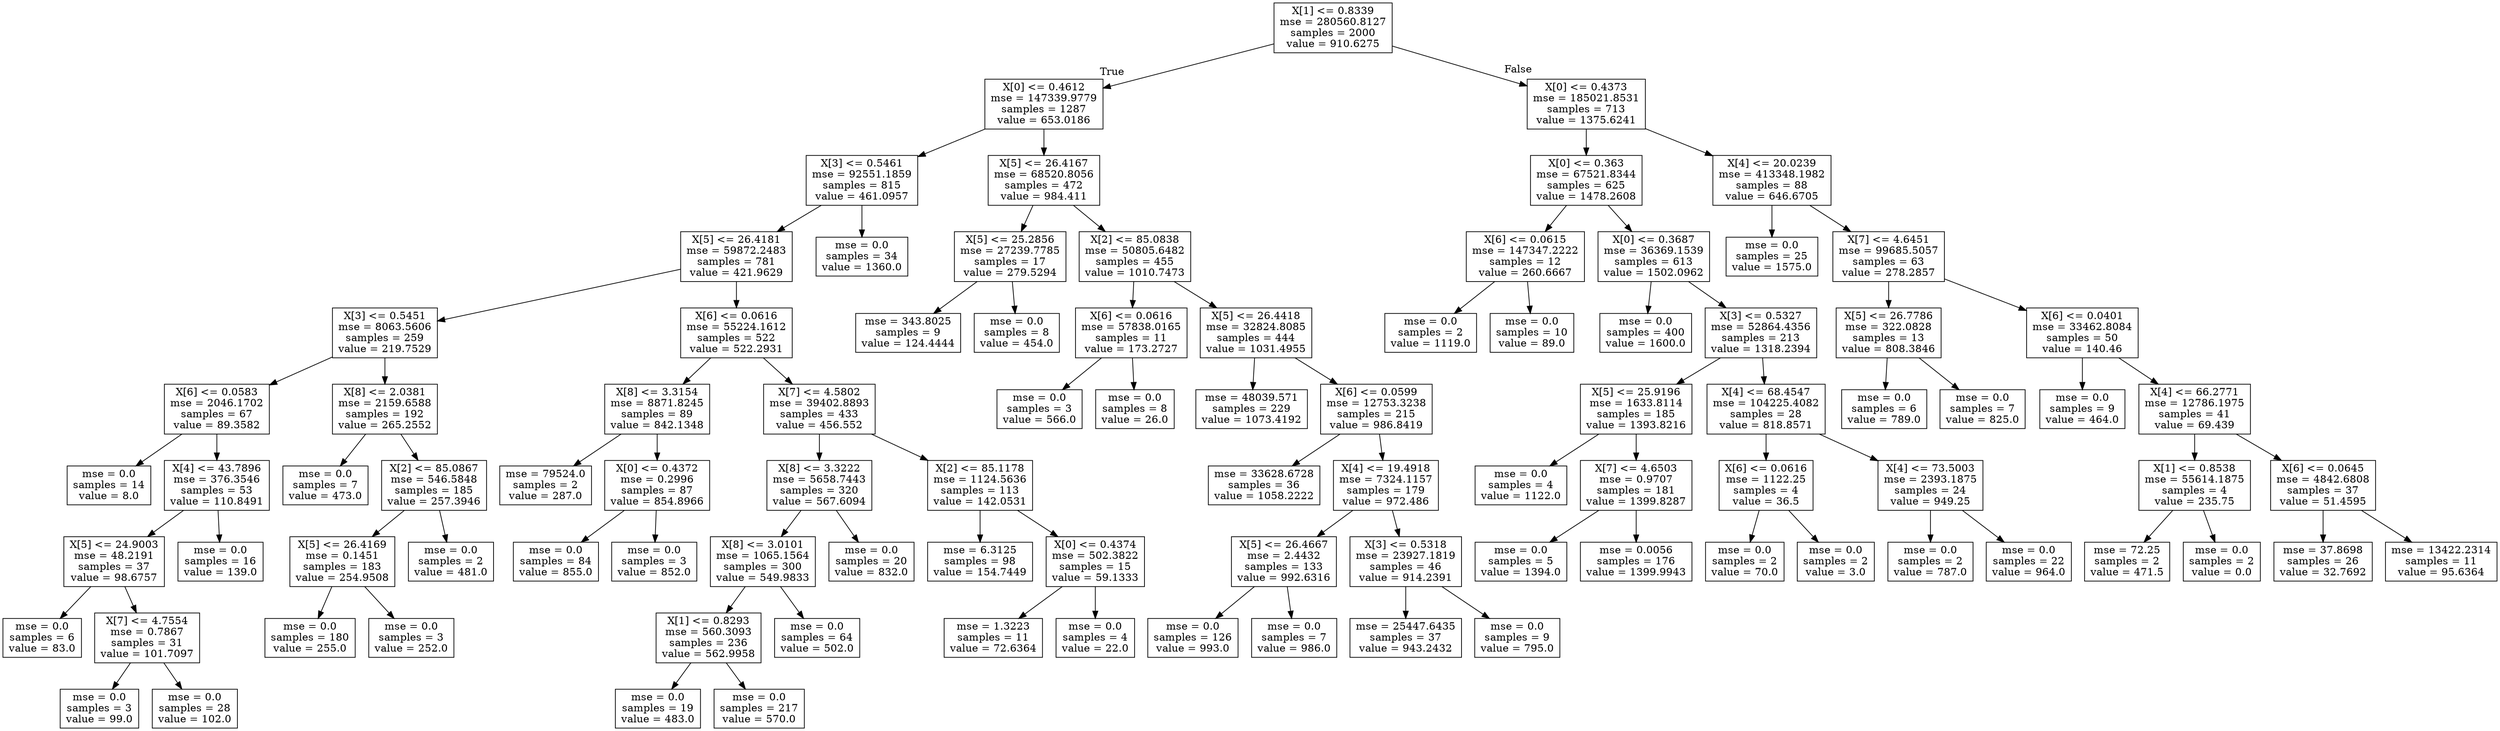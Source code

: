 digraph Tree {
node [shape=box] ;
0 [label="X[1] <= 0.8339\nmse = 280560.8127\nsamples = 2000\nvalue = 910.6275"] ;
1 [label="X[0] <= 0.4612\nmse = 147339.9779\nsamples = 1287\nvalue = 653.0186"] ;
0 -> 1 [labeldistance=2.5, labelangle=45, headlabel="True"] ;
2 [label="X[3] <= 0.5461\nmse = 92551.1859\nsamples = 815\nvalue = 461.0957"] ;
1 -> 2 ;
3 [label="X[5] <= 26.4181\nmse = 59872.2483\nsamples = 781\nvalue = 421.9629"] ;
2 -> 3 ;
4 [label="X[3] <= 0.5451\nmse = 8063.5606\nsamples = 259\nvalue = 219.7529"] ;
3 -> 4 ;
5 [label="X[6] <= 0.0583\nmse = 2046.1702\nsamples = 67\nvalue = 89.3582"] ;
4 -> 5 ;
6 [label="mse = 0.0\nsamples = 14\nvalue = 8.0"] ;
5 -> 6 ;
7 [label="X[4] <= 43.7896\nmse = 376.3546\nsamples = 53\nvalue = 110.8491"] ;
5 -> 7 ;
8 [label="X[5] <= 24.9003\nmse = 48.2191\nsamples = 37\nvalue = 98.6757"] ;
7 -> 8 ;
9 [label="mse = 0.0\nsamples = 6\nvalue = 83.0"] ;
8 -> 9 ;
10 [label="X[7] <= 4.7554\nmse = 0.7867\nsamples = 31\nvalue = 101.7097"] ;
8 -> 10 ;
11 [label="mse = 0.0\nsamples = 3\nvalue = 99.0"] ;
10 -> 11 ;
12 [label="mse = 0.0\nsamples = 28\nvalue = 102.0"] ;
10 -> 12 ;
13 [label="mse = 0.0\nsamples = 16\nvalue = 139.0"] ;
7 -> 13 ;
14 [label="X[8] <= 2.0381\nmse = 2159.6588\nsamples = 192\nvalue = 265.2552"] ;
4 -> 14 ;
15 [label="mse = 0.0\nsamples = 7\nvalue = 473.0"] ;
14 -> 15 ;
16 [label="X[2] <= 85.0867\nmse = 546.5848\nsamples = 185\nvalue = 257.3946"] ;
14 -> 16 ;
17 [label="X[5] <= 26.4169\nmse = 0.1451\nsamples = 183\nvalue = 254.9508"] ;
16 -> 17 ;
18 [label="mse = 0.0\nsamples = 180\nvalue = 255.0"] ;
17 -> 18 ;
19 [label="mse = 0.0\nsamples = 3\nvalue = 252.0"] ;
17 -> 19 ;
20 [label="mse = 0.0\nsamples = 2\nvalue = 481.0"] ;
16 -> 20 ;
21 [label="X[6] <= 0.0616\nmse = 55224.1612\nsamples = 522\nvalue = 522.2931"] ;
3 -> 21 ;
22 [label="X[8] <= 3.3154\nmse = 8871.8245\nsamples = 89\nvalue = 842.1348"] ;
21 -> 22 ;
23 [label="mse = 79524.0\nsamples = 2\nvalue = 287.0"] ;
22 -> 23 ;
24 [label="X[0] <= 0.4372\nmse = 0.2996\nsamples = 87\nvalue = 854.8966"] ;
22 -> 24 ;
25 [label="mse = 0.0\nsamples = 84\nvalue = 855.0"] ;
24 -> 25 ;
26 [label="mse = 0.0\nsamples = 3\nvalue = 852.0"] ;
24 -> 26 ;
27 [label="X[7] <= 4.5802\nmse = 39402.8893\nsamples = 433\nvalue = 456.552"] ;
21 -> 27 ;
28 [label="X[8] <= 3.3222\nmse = 5658.7443\nsamples = 320\nvalue = 567.6094"] ;
27 -> 28 ;
29 [label="X[8] <= 3.0101\nmse = 1065.1564\nsamples = 300\nvalue = 549.9833"] ;
28 -> 29 ;
30 [label="X[1] <= 0.8293\nmse = 560.3093\nsamples = 236\nvalue = 562.9958"] ;
29 -> 30 ;
31 [label="mse = 0.0\nsamples = 19\nvalue = 483.0"] ;
30 -> 31 ;
32 [label="mse = 0.0\nsamples = 217\nvalue = 570.0"] ;
30 -> 32 ;
33 [label="mse = 0.0\nsamples = 64\nvalue = 502.0"] ;
29 -> 33 ;
34 [label="mse = 0.0\nsamples = 20\nvalue = 832.0"] ;
28 -> 34 ;
35 [label="X[2] <= 85.1178\nmse = 1124.5636\nsamples = 113\nvalue = 142.0531"] ;
27 -> 35 ;
36 [label="mse = 6.3125\nsamples = 98\nvalue = 154.7449"] ;
35 -> 36 ;
37 [label="X[0] <= 0.4374\nmse = 502.3822\nsamples = 15\nvalue = 59.1333"] ;
35 -> 37 ;
38 [label="mse = 1.3223\nsamples = 11\nvalue = 72.6364"] ;
37 -> 38 ;
39 [label="mse = 0.0\nsamples = 4\nvalue = 22.0"] ;
37 -> 39 ;
40 [label="mse = 0.0\nsamples = 34\nvalue = 1360.0"] ;
2 -> 40 ;
41 [label="X[5] <= 26.4167\nmse = 68520.8056\nsamples = 472\nvalue = 984.411"] ;
1 -> 41 ;
42 [label="X[5] <= 25.2856\nmse = 27239.7785\nsamples = 17\nvalue = 279.5294"] ;
41 -> 42 ;
43 [label="mse = 343.8025\nsamples = 9\nvalue = 124.4444"] ;
42 -> 43 ;
44 [label="mse = 0.0\nsamples = 8\nvalue = 454.0"] ;
42 -> 44 ;
45 [label="X[2] <= 85.0838\nmse = 50805.6482\nsamples = 455\nvalue = 1010.7473"] ;
41 -> 45 ;
46 [label="X[6] <= 0.0616\nmse = 57838.0165\nsamples = 11\nvalue = 173.2727"] ;
45 -> 46 ;
47 [label="mse = 0.0\nsamples = 3\nvalue = 566.0"] ;
46 -> 47 ;
48 [label="mse = 0.0\nsamples = 8\nvalue = 26.0"] ;
46 -> 48 ;
49 [label="X[5] <= 26.4418\nmse = 32824.8085\nsamples = 444\nvalue = 1031.4955"] ;
45 -> 49 ;
50 [label="mse = 48039.571\nsamples = 229\nvalue = 1073.4192"] ;
49 -> 50 ;
51 [label="X[6] <= 0.0599\nmse = 12753.3238\nsamples = 215\nvalue = 986.8419"] ;
49 -> 51 ;
52 [label="mse = 33628.6728\nsamples = 36\nvalue = 1058.2222"] ;
51 -> 52 ;
53 [label="X[4] <= 19.4918\nmse = 7324.1157\nsamples = 179\nvalue = 972.486"] ;
51 -> 53 ;
54 [label="X[5] <= 26.4667\nmse = 2.4432\nsamples = 133\nvalue = 992.6316"] ;
53 -> 54 ;
55 [label="mse = 0.0\nsamples = 126\nvalue = 993.0"] ;
54 -> 55 ;
56 [label="mse = 0.0\nsamples = 7\nvalue = 986.0"] ;
54 -> 56 ;
57 [label="X[3] <= 0.5318\nmse = 23927.1819\nsamples = 46\nvalue = 914.2391"] ;
53 -> 57 ;
58 [label="mse = 25447.6435\nsamples = 37\nvalue = 943.2432"] ;
57 -> 58 ;
59 [label="mse = 0.0\nsamples = 9\nvalue = 795.0"] ;
57 -> 59 ;
60 [label="X[0] <= 0.4373\nmse = 185021.8531\nsamples = 713\nvalue = 1375.6241"] ;
0 -> 60 [labeldistance=2.5, labelangle=-45, headlabel="False"] ;
61 [label="X[0] <= 0.363\nmse = 67521.8344\nsamples = 625\nvalue = 1478.2608"] ;
60 -> 61 ;
62 [label="X[6] <= 0.0615\nmse = 147347.2222\nsamples = 12\nvalue = 260.6667"] ;
61 -> 62 ;
63 [label="mse = 0.0\nsamples = 2\nvalue = 1119.0"] ;
62 -> 63 ;
64 [label="mse = 0.0\nsamples = 10\nvalue = 89.0"] ;
62 -> 64 ;
65 [label="X[0] <= 0.3687\nmse = 36369.1539\nsamples = 613\nvalue = 1502.0962"] ;
61 -> 65 ;
66 [label="mse = 0.0\nsamples = 400\nvalue = 1600.0"] ;
65 -> 66 ;
67 [label="X[3] <= 0.5327\nmse = 52864.4356\nsamples = 213\nvalue = 1318.2394"] ;
65 -> 67 ;
68 [label="X[5] <= 25.9196\nmse = 1633.8114\nsamples = 185\nvalue = 1393.8216"] ;
67 -> 68 ;
69 [label="mse = 0.0\nsamples = 4\nvalue = 1122.0"] ;
68 -> 69 ;
70 [label="X[7] <= 4.6503\nmse = 0.9707\nsamples = 181\nvalue = 1399.8287"] ;
68 -> 70 ;
71 [label="mse = 0.0\nsamples = 5\nvalue = 1394.0"] ;
70 -> 71 ;
72 [label="mse = 0.0056\nsamples = 176\nvalue = 1399.9943"] ;
70 -> 72 ;
73 [label="X[4] <= 68.4547\nmse = 104225.4082\nsamples = 28\nvalue = 818.8571"] ;
67 -> 73 ;
74 [label="X[6] <= 0.0616\nmse = 1122.25\nsamples = 4\nvalue = 36.5"] ;
73 -> 74 ;
75 [label="mse = 0.0\nsamples = 2\nvalue = 70.0"] ;
74 -> 75 ;
76 [label="mse = 0.0\nsamples = 2\nvalue = 3.0"] ;
74 -> 76 ;
77 [label="X[4] <= 73.5003\nmse = 2393.1875\nsamples = 24\nvalue = 949.25"] ;
73 -> 77 ;
78 [label="mse = 0.0\nsamples = 2\nvalue = 787.0"] ;
77 -> 78 ;
79 [label="mse = 0.0\nsamples = 22\nvalue = 964.0"] ;
77 -> 79 ;
80 [label="X[4] <= 20.0239\nmse = 413348.1982\nsamples = 88\nvalue = 646.6705"] ;
60 -> 80 ;
81 [label="mse = 0.0\nsamples = 25\nvalue = 1575.0"] ;
80 -> 81 ;
82 [label="X[7] <= 4.6451\nmse = 99685.5057\nsamples = 63\nvalue = 278.2857"] ;
80 -> 82 ;
83 [label="X[5] <= 26.7786\nmse = 322.0828\nsamples = 13\nvalue = 808.3846"] ;
82 -> 83 ;
84 [label="mse = 0.0\nsamples = 6\nvalue = 789.0"] ;
83 -> 84 ;
85 [label="mse = 0.0\nsamples = 7\nvalue = 825.0"] ;
83 -> 85 ;
86 [label="X[6] <= 0.0401\nmse = 33462.8084\nsamples = 50\nvalue = 140.46"] ;
82 -> 86 ;
87 [label="mse = 0.0\nsamples = 9\nvalue = 464.0"] ;
86 -> 87 ;
88 [label="X[4] <= 66.2771\nmse = 12786.1975\nsamples = 41\nvalue = 69.439"] ;
86 -> 88 ;
89 [label="X[1] <= 0.8538\nmse = 55614.1875\nsamples = 4\nvalue = 235.75"] ;
88 -> 89 ;
90 [label="mse = 72.25\nsamples = 2\nvalue = 471.5"] ;
89 -> 90 ;
91 [label="mse = 0.0\nsamples = 2\nvalue = 0.0"] ;
89 -> 91 ;
92 [label="X[6] <= 0.0645\nmse = 4842.6808\nsamples = 37\nvalue = 51.4595"] ;
88 -> 92 ;
93 [label="mse = 37.8698\nsamples = 26\nvalue = 32.7692"] ;
92 -> 93 ;
94 [label="mse = 13422.2314\nsamples = 11\nvalue = 95.6364"] ;
92 -> 94 ;
}